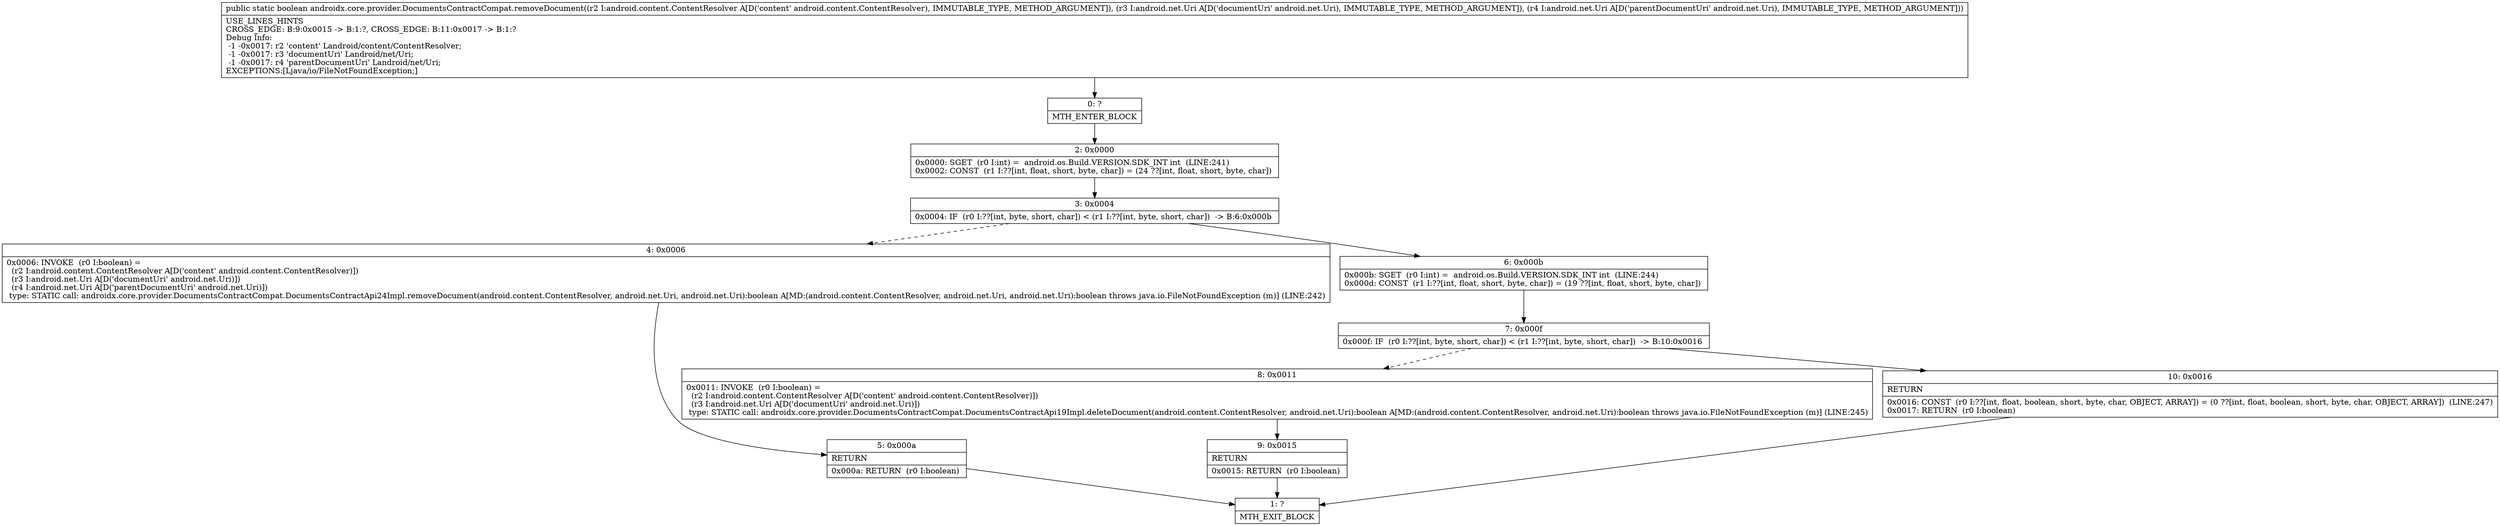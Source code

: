 digraph "CFG forandroidx.core.provider.DocumentsContractCompat.removeDocument(Landroid\/content\/ContentResolver;Landroid\/net\/Uri;Landroid\/net\/Uri;)Z" {
Node_0 [shape=record,label="{0\:\ ?|MTH_ENTER_BLOCK\l}"];
Node_2 [shape=record,label="{2\:\ 0x0000|0x0000: SGET  (r0 I:int) =  android.os.Build.VERSION.SDK_INT int  (LINE:241)\l0x0002: CONST  (r1 I:??[int, float, short, byte, char]) = (24 ??[int, float, short, byte, char]) \l}"];
Node_3 [shape=record,label="{3\:\ 0x0004|0x0004: IF  (r0 I:??[int, byte, short, char]) \< (r1 I:??[int, byte, short, char])  \-\> B:6:0x000b \l}"];
Node_4 [shape=record,label="{4\:\ 0x0006|0x0006: INVOKE  (r0 I:boolean) = \l  (r2 I:android.content.ContentResolver A[D('content' android.content.ContentResolver)])\l  (r3 I:android.net.Uri A[D('documentUri' android.net.Uri)])\l  (r4 I:android.net.Uri A[D('parentDocumentUri' android.net.Uri)])\l type: STATIC call: androidx.core.provider.DocumentsContractCompat.DocumentsContractApi24Impl.removeDocument(android.content.ContentResolver, android.net.Uri, android.net.Uri):boolean A[MD:(android.content.ContentResolver, android.net.Uri, android.net.Uri):boolean throws java.io.FileNotFoundException (m)] (LINE:242)\l}"];
Node_5 [shape=record,label="{5\:\ 0x000a|RETURN\l|0x000a: RETURN  (r0 I:boolean) \l}"];
Node_1 [shape=record,label="{1\:\ ?|MTH_EXIT_BLOCK\l}"];
Node_6 [shape=record,label="{6\:\ 0x000b|0x000b: SGET  (r0 I:int) =  android.os.Build.VERSION.SDK_INT int  (LINE:244)\l0x000d: CONST  (r1 I:??[int, float, short, byte, char]) = (19 ??[int, float, short, byte, char]) \l}"];
Node_7 [shape=record,label="{7\:\ 0x000f|0x000f: IF  (r0 I:??[int, byte, short, char]) \< (r1 I:??[int, byte, short, char])  \-\> B:10:0x0016 \l}"];
Node_8 [shape=record,label="{8\:\ 0x0011|0x0011: INVOKE  (r0 I:boolean) = \l  (r2 I:android.content.ContentResolver A[D('content' android.content.ContentResolver)])\l  (r3 I:android.net.Uri A[D('documentUri' android.net.Uri)])\l type: STATIC call: androidx.core.provider.DocumentsContractCompat.DocumentsContractApi19Impl.deleteDocument(android.content.ContentResolver, android.net.Uri):boolean A[MD:(android.content.ContentResolver, android.net.Uri):boolean throws java.io.FileNotFoundException (m)] (LINE:245)\l}"];
Node_9 [shape=record,label="{9\:\ 0x0015|RETURN\l|0x0015: RETURN  (r0 I:boolean) \l}"];
Node_10 [shape=record,label="{10\:\ 0x0016|RETURN\l|0x0016: CONST  (r0 I:??[int, float, boolean, short, byte, char, OBJECT, ARRAY]) = (0 ??[int, float, boolean, short, byte, char, OBJECT, ARRAY])  (LINE:247)\l0x0017: RETURN  (r0 I:boolean) \l}"];
MethodNode[shape=record,label="{public static boolean androidx.core.provider.DocumentsContractCompat.removeDocument((r2 I:android.content.ContentResolver A[D('content' android.content.ContentResolver), IMMUTABLE_TYPE, METHOD_ARGUMENT]), (r3 I:android.net.Uri A[D('documentUri' android.net.Uri), IMMUTABLE_TYPE, METHOD_ARGUMENT]), (r4 I:android.net.Uri A[D('parentDocumentUri' android.net.Uri), IMMUTABLE_TYPE, METHOD_ARGUMENT]))  | USE_LINES_HINTS\lCROSS_EDGE: B:9:0x0015 \-\> B:1:?, CROSS_EDGE: B:11:0x0017 \-\> B:1:?\lDebug Info:\l  \-1 \-0x0017: r2 'content' Landroid\/content\/ContentResolver;\l  \-1 \-0x0017: r3 'documentUri' Landroid\/net\/Uri;\l  \-1 \-0x0017: r4 'parentDocumentUri' Landroid\/net\/Uri;\lEXCEPTIONS:[Ljava\/io\/FileNotFoundException;]\l}"];
MethodNode -> Node_0;Node_0 -> Node_2;
Node_2 -> Node_3;
Node_3 -> Node_4[style=dashed];
Node_3 -> Node_6;
Node_4 -> Node_5;
Node_5 -> Node_1;
Node_6 -> Node_7;
Node_7 -> Node_8[style=dashed];
Node_7 -> Node_10;
Node_8 -> Node_9;
Node_9 -> Node_1;
Node_10 -> Node_1;
}

